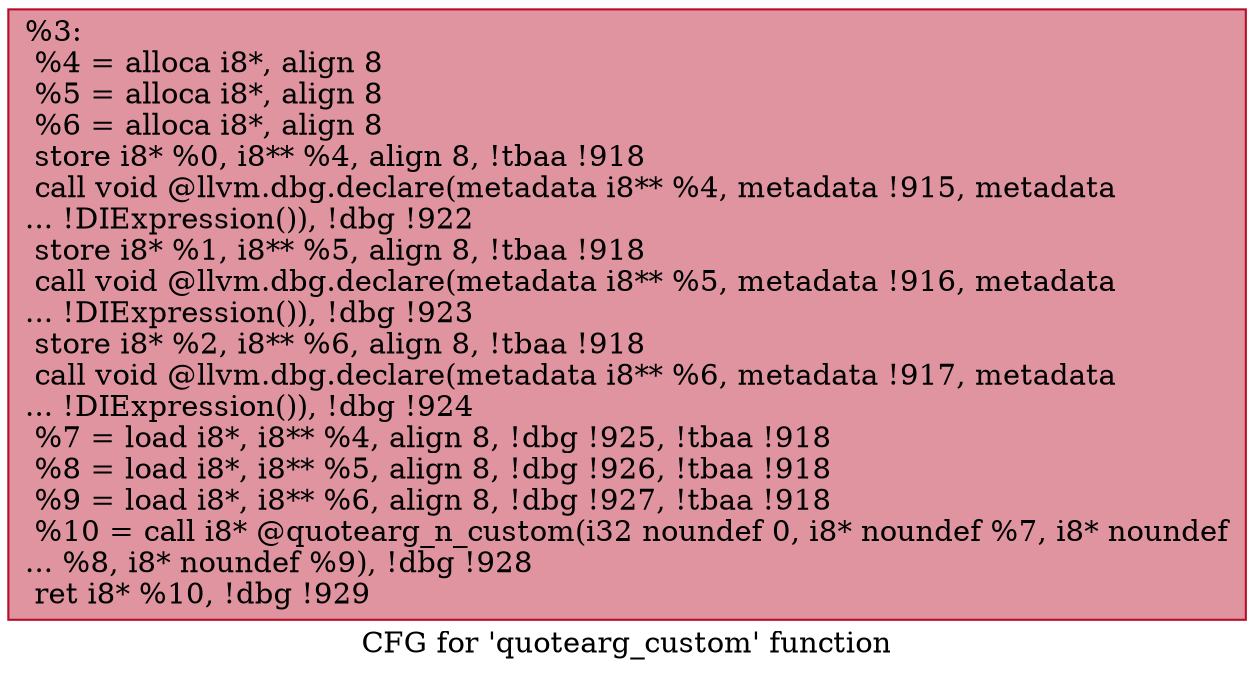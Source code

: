 digraph "CFG for 'quotearg_custom' function" {
	label="CFG for 'quotearg_custom' function";

	Node0xdbfe30 [shape=record,color="#b70d28ff", style=filled, fillcolor="#b70d2870",label="{%3:\l  %4 = alloca i8*, align 8\l  %5 = alloca i8*, align 8\l  %6 = alloca i8*, align 8\l  store i8* %0, i8** %4, align 8, !tbaa !918\l  call void @llvm.dbg.declare(metadata i8** %4, metadata !915, metadata\l... !DIExpression()), !dbg !922\l  store i8* %1, i8** %5, align 8, !tbaa !918\l  call void @llvm.dbg.declare(metadata i8** %5, metadata !916, metadata\l... !DIExpression()), !dbg !923\l  store i8* %2, i8** %6, align 8, !tbaa !918\l  call void @llvm.dbg.declare(metadata i8** %6, metadata !917, metadata\l... !DIExpression()), !dbg !924\l  %7 = load i8*, i8** %4, align 8, !dbg !925, !tbaa !918\l  %8 = load i8*, i8** %5, align 8, !dbg !926, !tbaa !918\l  %9 = load i8*, i8** %6, align 8, !dbg !927, !tbaa !918\l  %10 = call i8* @quotearg_n_custom(i32 noundef 0, i8* noundef %7, i8* noundef\l... %8, i8* noundef %9), !dbg !928\l  ret i8* %10, !dbg !929\l}"];
}
